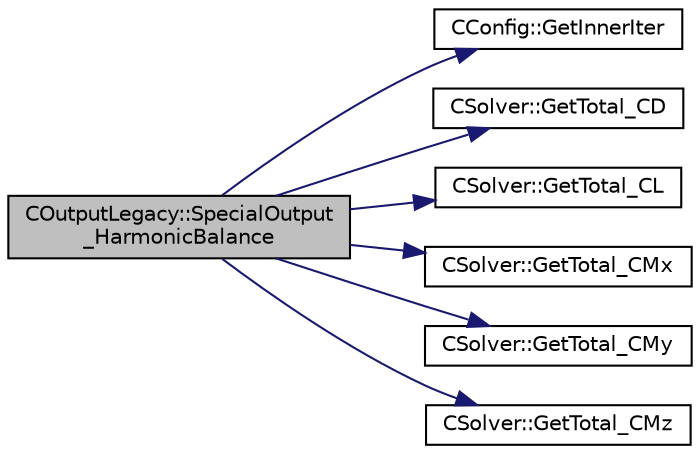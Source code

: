 digraph "COutputLegacy::SpecialOutput_HarmonicBalance"
{
 // LATEX_PDF_SIZE
  edge [fontname="Helvetica",fontsize="10",labelfontname="Helvetica",labelfontsize="10"];
  node [fontname="Helvetica",fontsize="10",shape=record];
  rankdir="LR";
  Node1 [label="COutputLegacy::SpecialOutput\l_HarmonicBalance",height=0.2,width=0.4,color="black", fillcolor="grey75", style="filled", fontcolor="black",tooltip="Write the output file for harmonic balance for each time-instance."];
  Node1 -> Node2 [color="midnightblue",fontsize="10",style="solid",fontname="Helvetica"];
  Node2 [label="CConfig::GetInnerIter",height=0.2,width=0.4,color="black", fillcolor="white", style="filled",URL="$classCConfig.html#a079a90396222697f01e0c365285c915d",tooltip="Get the current FSI iteration number."];
  Node1 -> Node3 [color="midnightblue",fontsize="10",style="solid",fontname="Helvetica"];
  Node3 [label="CSolver::GetTotal_CD",height=0.2,width=0.4,color="black", fillcolor="white", style="filled",URL="$classCSolver.html#aff9ee28df7ac7d1dde8f56ece2c9d786",tooltip="A virtual member."];
  Node1 -> Node4 [color="midnightblue",fontsize="10",style="solid",fontname="Helvetica"];
  Node4 [label="CSolver::GetTotal_CL",height=0.2,width=0.4,color="black", fillcolor="white", style="filled",URL="$classCSolver.html#a1f00de80cb6948f3858f34ac0d495487",tooltip="A virtual member."];
  Node1 -> Node5 [color="midnightblue",fontsize="10",style="solid",fontname="Helvetica"];
  Node5 [label="CSolver::GetTotal_CMx",height=0.2,width=0.4,color="black", fillcolor="white", style="filled",URL="$classCSolver.html#a18cdcb44096256ce6181e2950f9b63f7",tooltip="A virtual member."];
  Node1 -> Node6 [color="midnightblue",fontsize="10",style="solid",fontname="Helvetica"];
  Node6 [label="CSolver::GetTotal_CMy",height=0.2,width=0.4,color="black", fillcolor="white", style="filled",URL="$classCSolver.html#a668cd982cbe1606af4b995f8bbcfd190",tooltip="A virtual member."];
  Node1 -> Node7 [color="midnightblue",fontsize="10",style="solid",fontname="Helvetica"];
  Node7 [label="CSolver::GetTotal_CMz",height=0.2,width=0.4,color="black", fillcolor="white", style="filled",URL="$classCSolver.html#a9e6b2f72b7a79ce7724cbc14cb6d2e4d",tooltip="A virtual member."];
}
